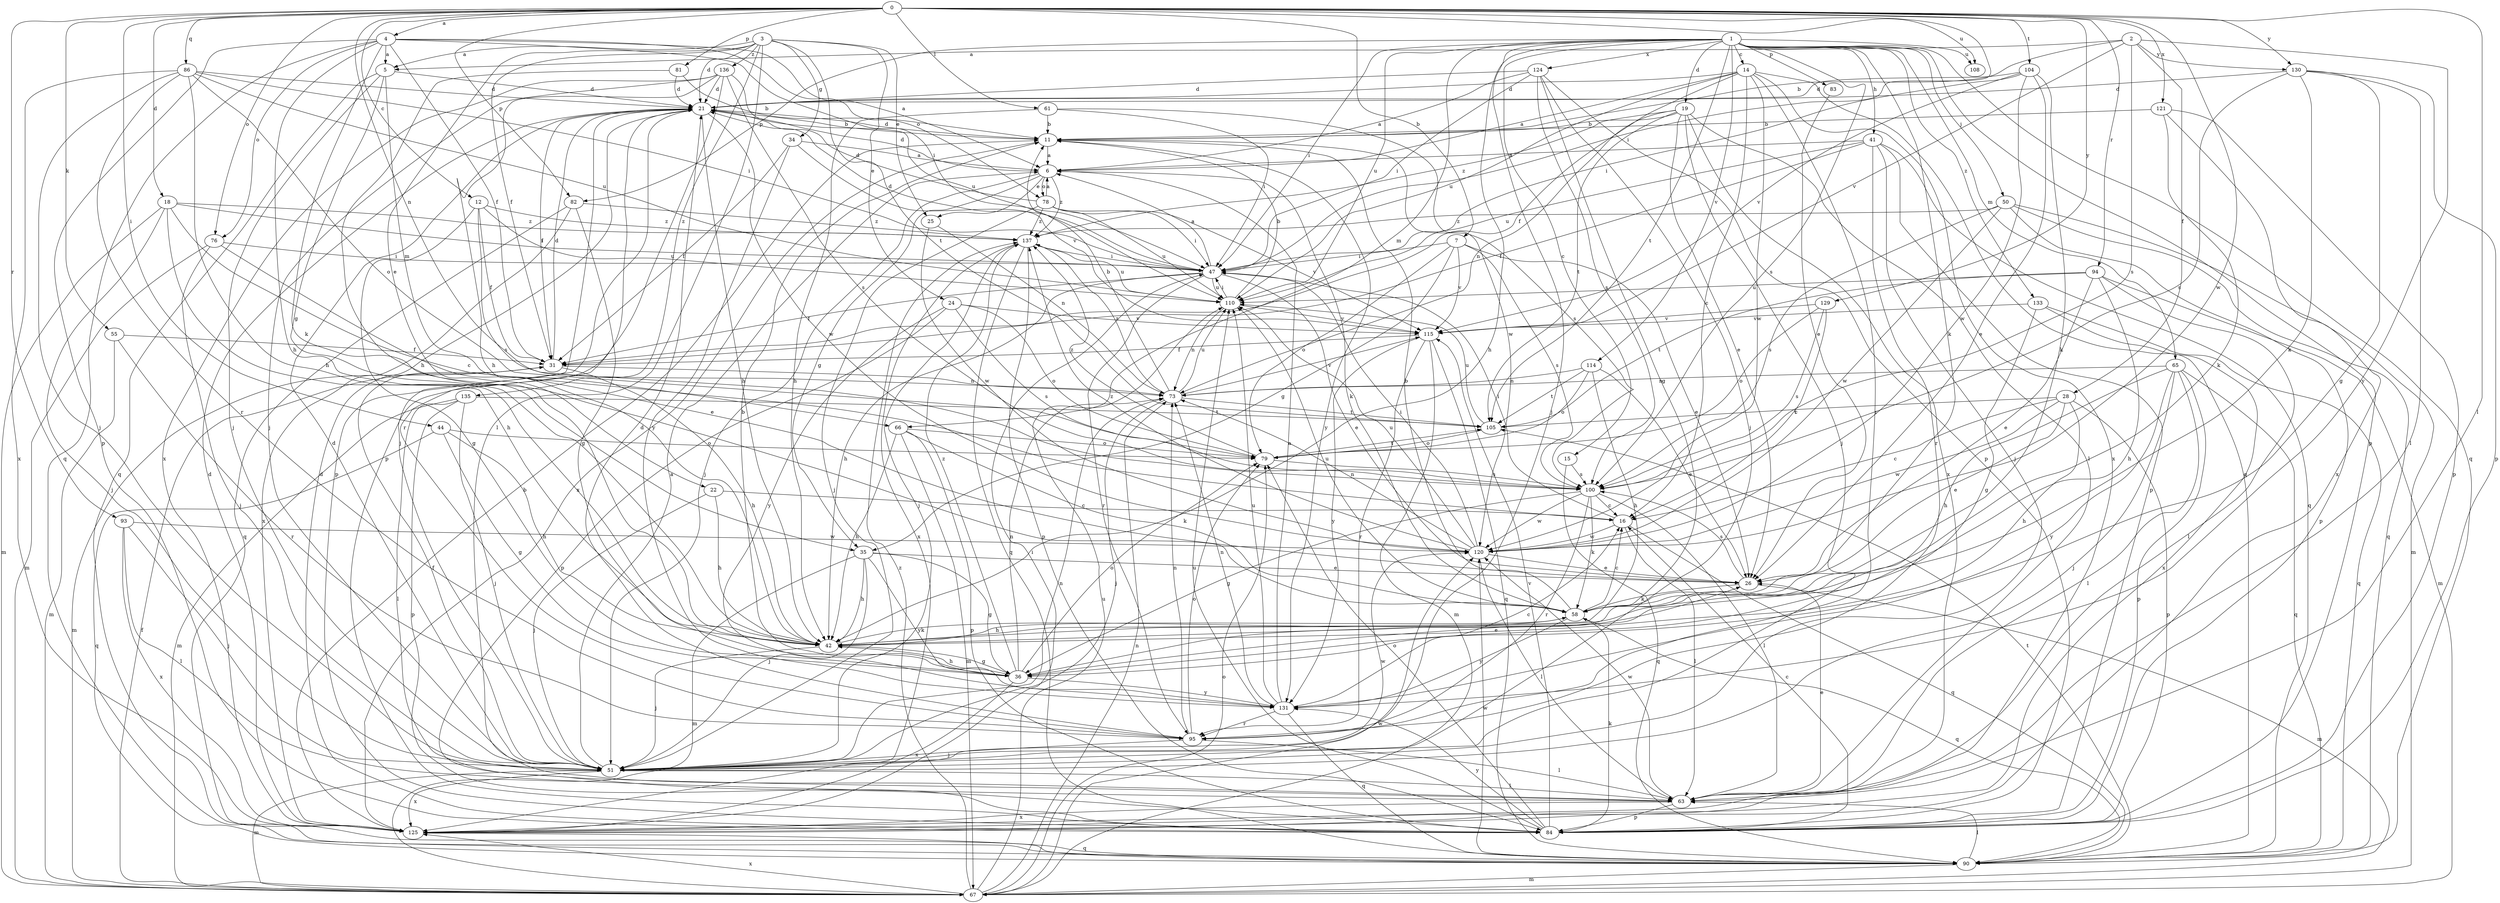 strict digraph  {
0;
1;
2;
3;
4;
5;
6;
7;
11;
12;
14;
15;
16;
18;
19;
21;
22;
24;
25;
26;
28;
31;
34;
35;
36;
41;
42;
44;
47;
50;
51;
55;
58;
61;
63;
65;
66;
67;
73;
76;
78;
79;
81;
82;
83;
84;
86;
90;
93;
94;
95;
100;
104;
105;
108;
110;
114;
115;
120;
121;
124;
125;
129;
130;
131;
133;
135;
136;
137;
0 -> 4  [label=a];
0 -> 7  [label=b];
0 -> 12  [label=c];
0 -> 18  [label=d];
0 -> 44  [label=i];
0 -> 47  [label=i];
0 -> 55  [label=k];
0 -> 61  [label=l];
0 -> 63  [label=l];
0 -> 73  [label=n];
0 -> 76  [label=o];
0 -> 81  [label=p];
0 -> 82  [label=p];
0 -> 86  [label=q];
0 -> 93  [label=r];
0 -> 94  [label=r];
0 -> 104  [label=t];
0 -> 108  [label=u];
0 -> 120  [label=w];
0 -> 121  [label=x];
0 -> 129  [label=y];
0 -> 130  [label=y];
1 -> 14  [label=c];
1 -> 15  [label=c];
1 -> 19  [label=d];
1 -> 41  [label=h];
1 -> 42  [label=h];
1 -> 47  [label=i];
1 -> 50  [label=j];
1 -> 51  [label=j];
1 -> 58  [label=k];
1 -> 65  [label=m];
1 -> 66  [label=m];
1 -> 82  [label=p];
1 -> 83  [label=p];
1 -> 84  [label=p];
1 -> 90  [label=q];
1 -> 100  [label=s];
1 -> 105  [label=t];
1 -> 108  [label=u];
1 -> 110  [label=u];
1 -> 114  [label=v];
1 -> 124  [label=x];
1 -> 133  [label=z];
2 -> 5  [label=a];
2 -> 11  [label=b];
2 -> 28  [label=f];
2 -> 100  [label=s];
2 -> 115  [label=v];
2 -> 130  [label=y];
2 -> 131  [label=y];
3 -> 5  [label=a];
3 -> 21  [label=d];
3 -> 22  [label=e];
3 -> 24  [label=e];
3 -> 25  [label=e];
3 -> 31  [label=f];
3 -> 34  [label=g];
3 -> 63  [label=l];
3 -> 105  [label=t];
3 -> 135  [label=z];
3 -> 136  [label=z];
4 -> 5  [label=a];
4 -> 6  [label=a];
4 -> 31  [label=f];
4 -> 42  [label=h];
4 -> 47  [label=i];
4 -> 58  [label=k];
4 -> 76  [label=o];
4 -> 78  [label=o];
4 -> 84  [label=p];
4 -> 90  [label=q];
5 -> 21  [label=d];
5 -> 35  [label=g];
5 -> 51  [label=j];
5 -> 66  [label=m];
5 -> 90  [label=q];
6 -> 21  [label=d];
6 -> 25  [label=e];
6 -> 35  [label=g];
6 -> 51  [label=j];
6 -> 58  [label=k];
6 -> 78  [label=o];
6 -> 137  [label=z];
7 -> 26  [label=e];
7 -> 35  [label=g];
7 -> 47  [label=i];
7 -> 79  [label=o];
7 -> 100  [label=s];
7 -> 115  [label=v];
11 -> 6  [label=a];
11 -> 21  [label=d];
11 -> 100  [label=s];
11 -> 125  [label=x];
11 -> 131  [label=y];
12 -> 31  [label=f];
12 -> 36  [label=g];
12 -> 100  [label=s];
12 -> 110  [label=u];
12 -> 137  [label=z];
14 -> 6  [label=a];
14 -> 16  [label=c];
14 -> 21  [label=d];
14 -> 31  [label=f];
14 -> 90  [label=q];
14 -> 95  [label=r];
14 -> 110  [label=u];
14 -> 120  [label=w];
14 -> 125  [label=x];
15 -> 90  [label=q];
15 -> 100  [label=s];
16 -> 47  [label=i];
16 -> 63  [label=l];
16 -> 90  [label=q];
16 -> 120  [label=w];
18 -> 16  [label=c];
18 -> 42  [label=h];
18 -> 47  [label=i];
18 -> 51  [label=j];
18 -> 67  [label=m];
18 -> 137  [label=z];
19 -> 11  [label=b];
19 -> 26  [label=e];
19 -> 51  [label=j];
19 -> 63  [label=l];
19 -> 73  [label=n];
19 -> 105  [label=t];
19 -> 125  [label=x];
19 -> 137  [label=z];
21 -> 11  [label=b];
21 -> 31  [label=f];
21 -> 42  [label=h];
21 -> 51  [label=j];
21 -> 84  [label=p];
21 -> 95  [label=r];
21 -> 120  [label=w];
22 -> 16  [label=c];
22 -> 42  [label=h];
22 -> 51  [label=j];
24 -> 79  [label=o];
24 -> 84  [label=p];
24 -> 100  [label=s];
24 -> 115  [label=v];
24 -> 131  [label=y];
25 -> 73  [label=n];
25 -> 120  [label=w];
26 -> 58  [label=k];
26 -> 67  [label=m];
26 -> 100  [label=s];
28 -> 16  [label=c];
28 -> 26  [label=e];
28 -> 42  [label=h];
28 -> 84  [label=p];
28 -> 105  [label=t];
28 -> 120  [label=w];
31 -> 21  [label=d];
31 -> 42  [label=h];
31 -> 67  [label=m];
31 -> 73  [label=n];
34 -> 6  [label=a];
34 -> 31  [label=f];
34 -> 115  [label=v];
34 -> 131  [label=y];
35 -> 26  [label=e];
35 -> 36  [label=g];
35 -> 42  [label=h];
35 -> 51  [label=j];
35 -> 67  [label=m];
35 -> 131  [label=y];
36 -> 11  [label=b];
36 -> 26  [label=e];
36 -> 42  [label=h];
36 -> 73  [label=n];
36 -> 79  [label=o];
36 -> 125  [label=x];
36 -> 131  [label=y];
36 -> 137  [label=z];
41 -> 6  [label=a];
41 -> 31  [label=f];
41 -> 51  [label=j];
41 -> 84  [label=p];
41 -> 90  [label=q];
41 -> 95  [label=r];
41 -> 110  [label=u];
42 -> 36  [label=g];
42 -> 51  [label=j];
42 -> 58  [label=k];
44 -> 36  [label=g];
44 -> 42  [label=h];
44 -> 79  [label=o];
44 -> 90  [label=q];
47 -> 6  [label=a];
47 -> 21  [label=d];
47 -> 26  [label=e];
47 -> 31  [label=f];
47 -> 42  [label=h];
47 -> 95  [label=r];
47 -> 110  [label=u];
50 -> 67  [label=m];
50 -> 84  [label=p];
50 -> 90  [label=q];
50 -> 100  [label=s];
50 -> 120  [label=w];
50 -> 137  [label=z];
51 -> 6  [label=a];
51 -> 21  [label=d];
51 -> 31  [label=f];
51 -> 63  [label=l];
51 -> 67  [label=m];
51 -> 73  [label=n];
51 -> 120  [label=w];
51 -> 125  [label=x];
55 -> 31  [label=f];
55 -> 67  [label=m];
55 -> 95  [label=r];
58 -> 11  [label=b];
58 -> 16  [label=c];
58 -> 42  [label=h];
58 -> 90  [label=q];
58 -> 110  [label=u];
58 -> 131  [label=y];
61 -> 11  [label=b];
61 -> 42  [label=h];
61 -> 47  [label=i];
61 -> 120  [label=w];
63 -> 26  [label=e];
63 -> 84  [label=p];
63 -> 120  [label=w];
63 -> 125  [label=x];
65 -> 42  [label=h];
65 -> 51  [label=j];
65 -> 63  [label=l];
65 -> 73  [label=n];
65 -> 84  [label=p];
65 -> 90  [label=q];
65 -> 131  [label=y];
66 -> 42  [label=h];
66 -> 58  [label=k];
66 -> 67  [label=m];
66 -> 79  [label=o];
66 -> 84  [label=p];
67 -> 31  [label=f];
67 -> 73  [label=n];
67 -> 79  [label=o];
67 -> 110  [label=u];
67 -> 120  [label=w];
67 -> 125  [label=x];
67 -> 137  [label=z];
73 -> 11  [label=b];
73 -> 51  [label=j];
73 -> 105  [label=t];
73 -> 110  [label=u];
73 -> 115  [label=v];
73 -> 137  [label=z];
76 -> 26  [label=e];
76 -> 47  [label=i];
76 -> 51  [label=j];
76 -> 67  [label=m];
78 -> 6  [label=a];
78 -> 21  [label=d];
78 -> 47  [label=i];
78 -> 51  [label=j];
78 -> 110  [label=u];
78 -> 115  [label=v];
78 -> 137  [label=z];
79 -> 100  [label=s];
79 -> 105  [label=t];
79 -> 137  [label=z];
81 -> 11  [label=b];
81 -> 21  [label=d];
81 -> 42  [label=h];
82 -> 36  [label=g];
82 -> 90  [label=q];
82 -> 125  [label=x];
82 -> 137  [label=z];
83 -> 26  [label=e];
84 -> 16  [label=c];
84 -> 21  [label=d];
84 -> 58  [label=k];
84 -> 79  [label=o];
84 -> 110  [label=u];
84 -> 115  [label=v];
84 -> 131  [label=y];
86 -> 21  [label=d];
86 -> 42  [label=h];
86 -> 47  [label=i];
86 -> 51  [label=j];
86 -> 79  [label=o];
86 -> 95  [label=r];
86 -> 110  [label=u];
86 -> 125  [label=x];
90 -> 63  [label=l];
90 -> 67  [label=m];
90 -> 105  [label=t];
90 -> 120  [label=w];
93 -> 51  [label=j];
93 -> 63  [label=l];
93 -> 120  [label=w];
93 -> 125  [label=x];
94 -> 26  [label=e];
94 -> 42  [label=h];
94 -> 63  [label=l];
94 -> 67  [label=m];
94 -> 105  [label=t];
94 -> 110  [label=u];
95 -> 21  [label=d];
95 -> 51  [label=j];
95 -> 63  [label=l];
95 -> 73  [label=n];
95 -> 79  [label=o];
100 -> 16  [label=c];
100 -> 36  [label=g];
100 -> 58  [label=k];
100 -> 63  [label=l];
100 -> 95  [label=r];
100 -> 120  [label=w];
104 -> 21  [label=d];
104 -> 26  [label=e];
104 -> 47  [label=i];
104 -> 58  [label=k];
104 -> 115  [label=v];
104 -> 120  [label=w];
105 -> 79  [label=o];
105 -> 110  [label=u];
110 -> 11  [label=b];
110 -> 47  [label=i];
110 -> 73  [label=n];
110 -> 115  [label=v];
114 -> 26  [label=e];
114 -> 42  [label=h];
114 -> 73  [label=n];
114 -> 79  [label=o];
114 -> 105  [label=t];
115 -> 31  [label=f];
115 -> 67  [label=m];
115 -> 90  [label=q];
115 -> 95  [label=r];
115 -> 131  [label=y];
120 -> 26  [label=e];
120 -> 47  [label=i];
120 -> 63  [label=l];
120 -> 73  [label=n];
120 -> 110  [label=u];
120 -> 137  [label=z];
121 -> 11  [label=b];
121 -> 58  [label=k];
121 -> 84  [label=p];
121 -> 125  [label=x];
124 -> 6  [label=a];
124 -> 21  [label=d];
124 -> 36  [label=g];
124 -> 47  [label=i];
124 -> 51  [label=j];
124 -> 84  [label=p];
124 -> 100  [label=s];
125 -> 11  [label=b];
125 -> 21  [label=d];
125 -> 47  [label=i];
125 -> 90  [label=q];
129 -> 16  [label=c];
129 -> 79  [label=o];
129 -> 100  [label=s];
129 -> 115  [label=v];
130 -> 21  [label=d];
130 -> 36  [label=g];
130 -> 58  [label=k];
130 -> 63  [label=l];
130 -> 84  [label=p];
130 -> 100  [label=s];
131 -> 6  [label=a];
131 -> 16  [label=c];
131 -> 73  [label=n];
131 -> 90  [label=q];
131 -> 95  [label=r];
131 -> 110  [label=u];
133 -> 36  [label=g];
133 -> 90  [label=q];
133 -> 115  [label=v];
133 -> 125  [label=x];
135 -> 51  [label=j];
135 -> 63  [label=l];
135 -> 67  [label=m];
135 -> 84  [label=p];
135 -> 105  [label=t];
136 -> 21  [label=d];
136 -> 42  [label=h];
136 -> 51  [label=j];
136 -> 84  [label=p];
136 -> 100  [label=s];
136 -> 110  [label=u];
136 -> 125  [label=x];
137 -> 47  [label=i];
137 -> 51  [label=j];
137 -> 84  [label=p];
137 -> 90  [label=q];
137 -> 110  [label=u];
137 -> 125  [label=x];
}

